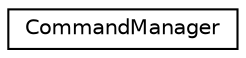 digraph "Graphical Class Hierarchy"
{
  edge [fontname="Helvetica",fontsize="10",labelfontname="Helvetica",labelfontsize="10"];
  node [fontname="Helvetica",fontsize="10",shape=record];
  rankdir="LR";
  Node0 [label="CommandManager",height=0.2,width=0.4,color="black", fillcolor="white", style="filled",URL="$classCommandManager.html"];
}
